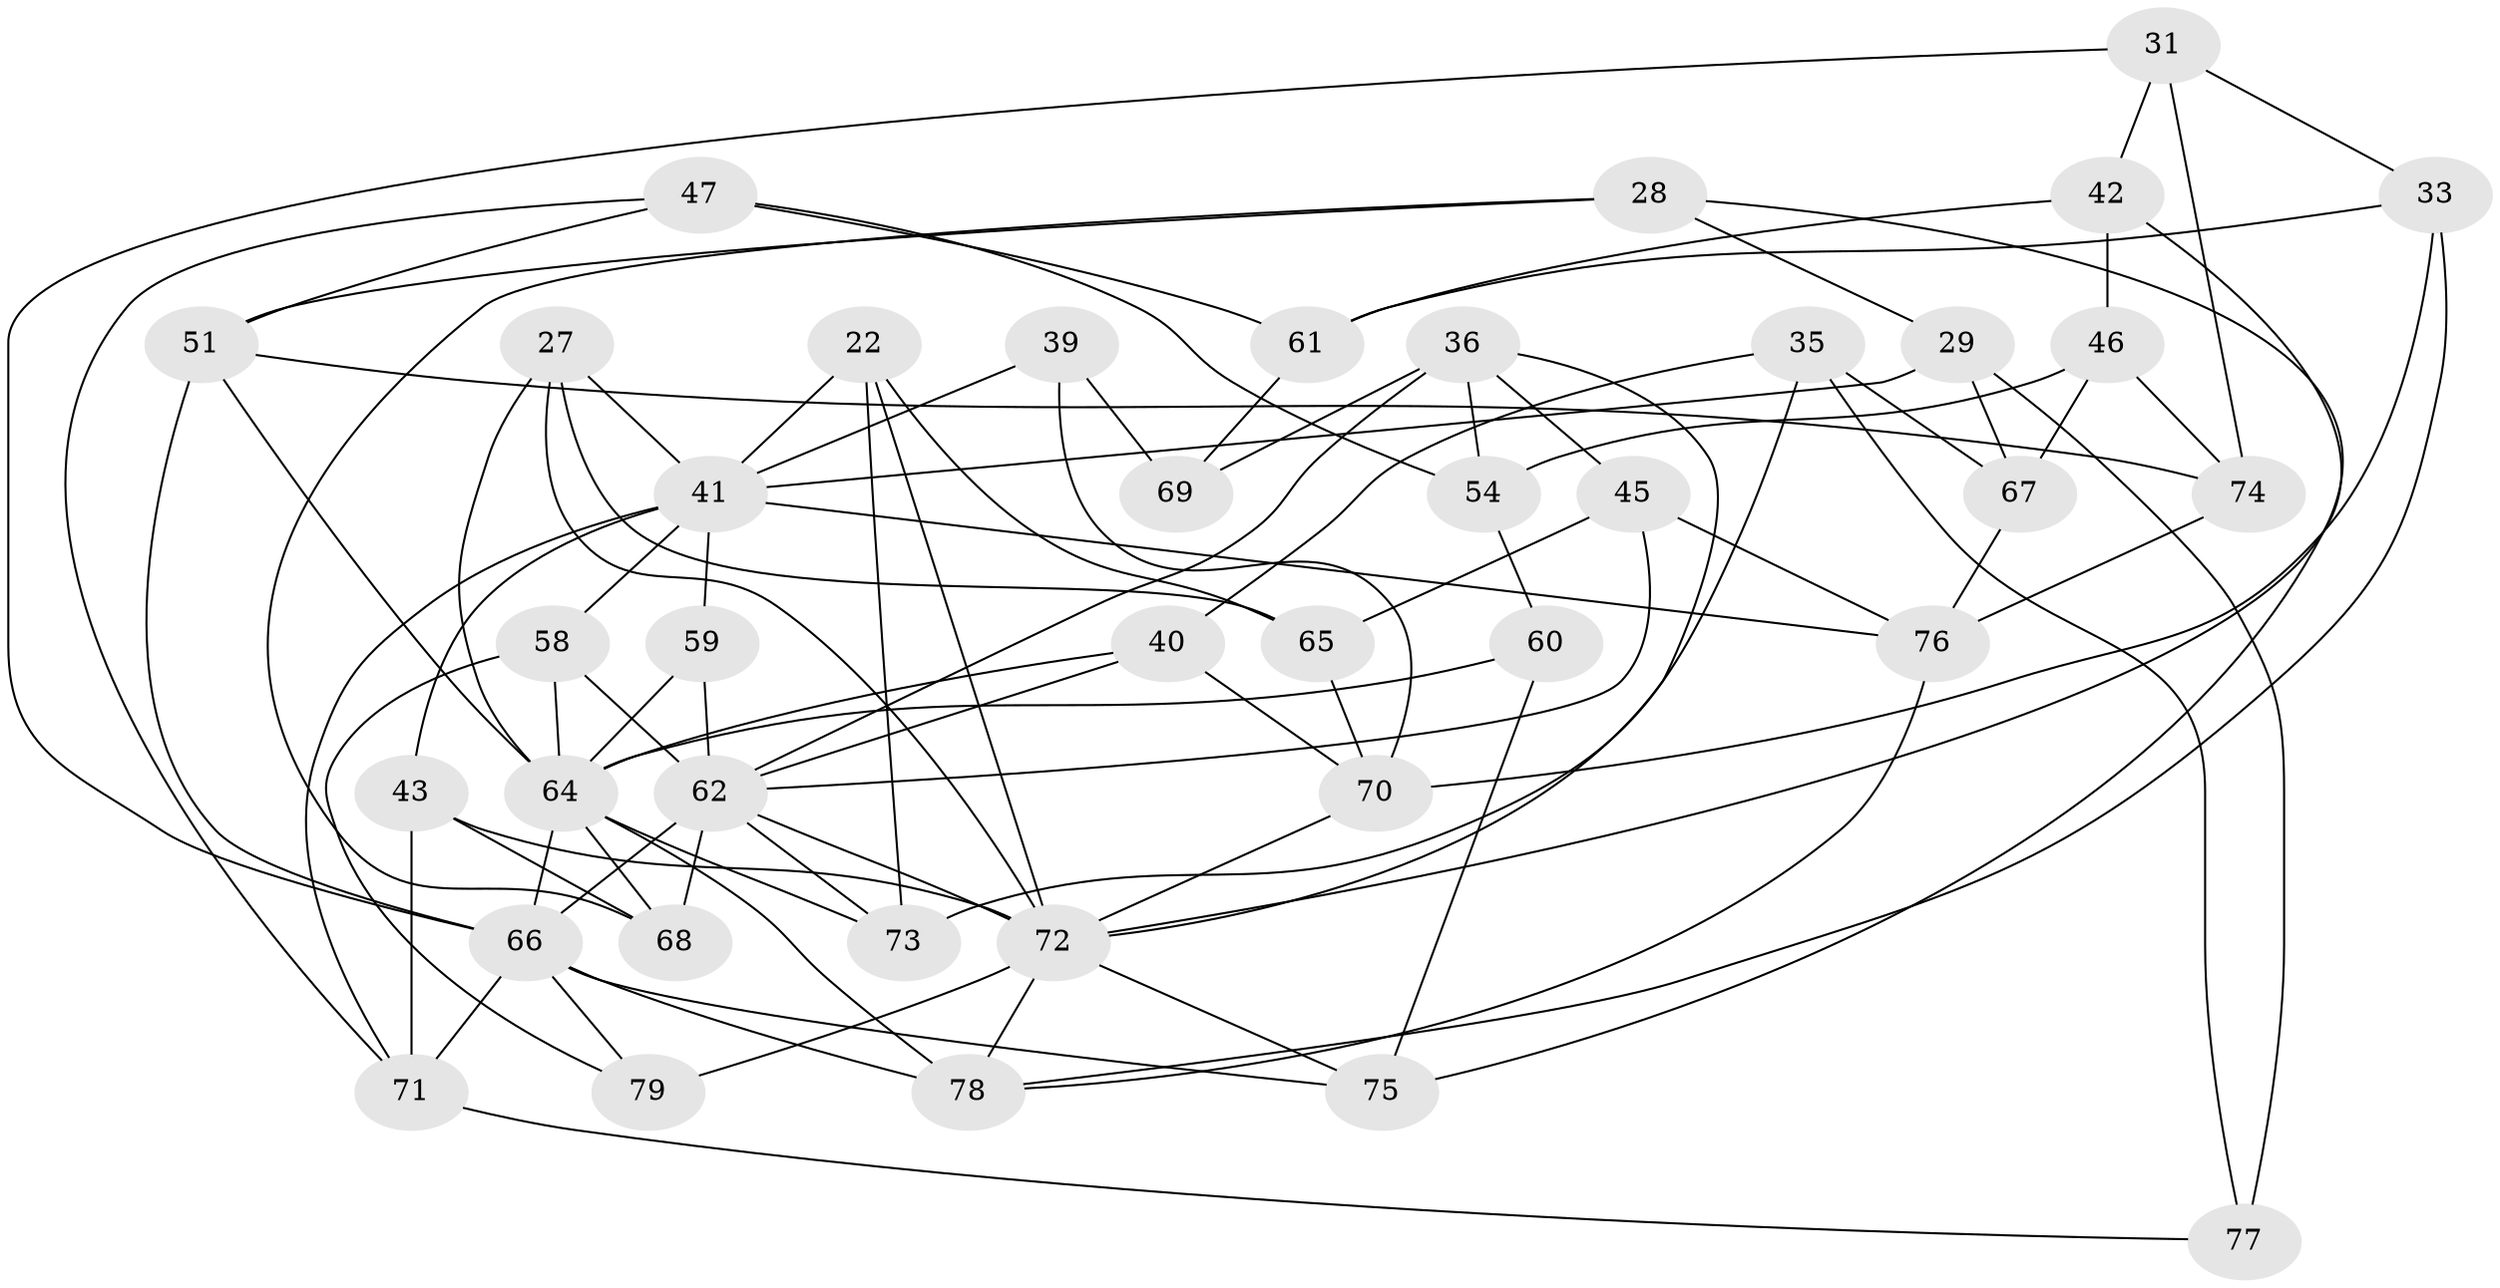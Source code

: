 // original degree distribution, {4: 1.0}
// Generated by graph-tools (version 1.1) at 2025/59/03/09/25 04:59:27]
// undirected, 39 vertices, 91 edges
graph export_dot {
graph [start="1"]
  node [color=gray90,style=filled];
  22;
  27;
  28;
  29 [super="+12"];
  31;
  33;
  35;
  36 [super="+13"];
  39;
  40 [super="+37"];
  41 [super="+7+19+24"];
  42;
  43 [super="+23"];
  45;
  46;
  47;
  51 [super="+26"];
  54;
  58 [super="+21"];
  59 [super="+55"];
  60;
  61;
  62 [super="+34+20+15"];
  64 [super="+56+50"];
  65;
  66 [super="+38+57"];
  67;
  68;
  69;
  70 [super="+16"];
  71 [super="+63"];
  72 [super="+3+9+52"];
  73;
  74;
  75 [super="+49"];
  76 [super="+25"];
  77;
  78 [super="+30"];
  79;
  22 -- 65;
  22 -- 73;
  22 -- 72;
  22 -- 41;
  27 -- 65;
  27 -- 72;
  27 -- 41;
  27 -- 64;
  28 -- 68;
  28 -- 51;
  28 -- 29;
  28 -- 75;
  29 -- 77 [weight=2];
  29 -- 67;
  29 -- 41 [weight=2];
  31 -- 74;
  31 -- 42;
  31 -- 33;
  31 -- 66;
  33 -- 78;
  33 -- 61;
  33 -- 70;
  35 -- 67;
  35 -- 40;
  35 -- 77;
  35 -- 73;
  36 -- 72;
  36 -- 69 [weight=2];
  36 -- 45;
  36 -- 54;
  36 -- 62;
  39 -- 70 [weight=2];
  39 -- 69;
  39 -- 41;
  40 -- 70;
  40 -- 62 [weight=2];
  40 -- 64 [weight=2];
  41 -- 43;
  41 -- 76 [weight=2];
  41 -- 71 [weight=2];
  41 -- 59 [weight=3];
  41 -- 58;
  42 -- 61;
  42 -- 46;
  42 -- 72;
  43 -- 68;
  43 -- 71 [weight=3];
  43 -- 72;
  45 -- 65;
  45 -- 76;
  45 -- 62;
  46 -- 74;
  46 -- 54;
  46 -- 67;
  47 -- 61;
  47 -- 54;
  47 -- 71;
  47 -- 51;
  51 -- 74;
  51 -- 64;
  51 -- 66 [weight=2];
  54 -- 60;
  58 -- 64 [weight=3];
  58 -- 79;
  58 -- 62;
  59 -- 64 [weight=3];
  59 -- 62 [weight=2];
  60 -- 75 [weight=2];
  60 -- 64;
  61 -- 69;
  62 -- 68;
  62 -- 73;
  62 -- 66 [weight=4];
  62 -- 72;
  64 -- 68;
  64 -- 73;
  64 -- 78 [weight=2];
  64 -- 66;
  65 -- 70;
  66 -- 75;
  66 -- 71 [weight=3];
  66 -- 79;
  66 -- 78;
  67 -- 76;
  70 -- 72;
  71 -- 77;
  72 -- 75 [weight=2];
  72 -- 79 [weight=2];
  72 -- 78;
  74 -- 76;
  76 -- 78;
}
